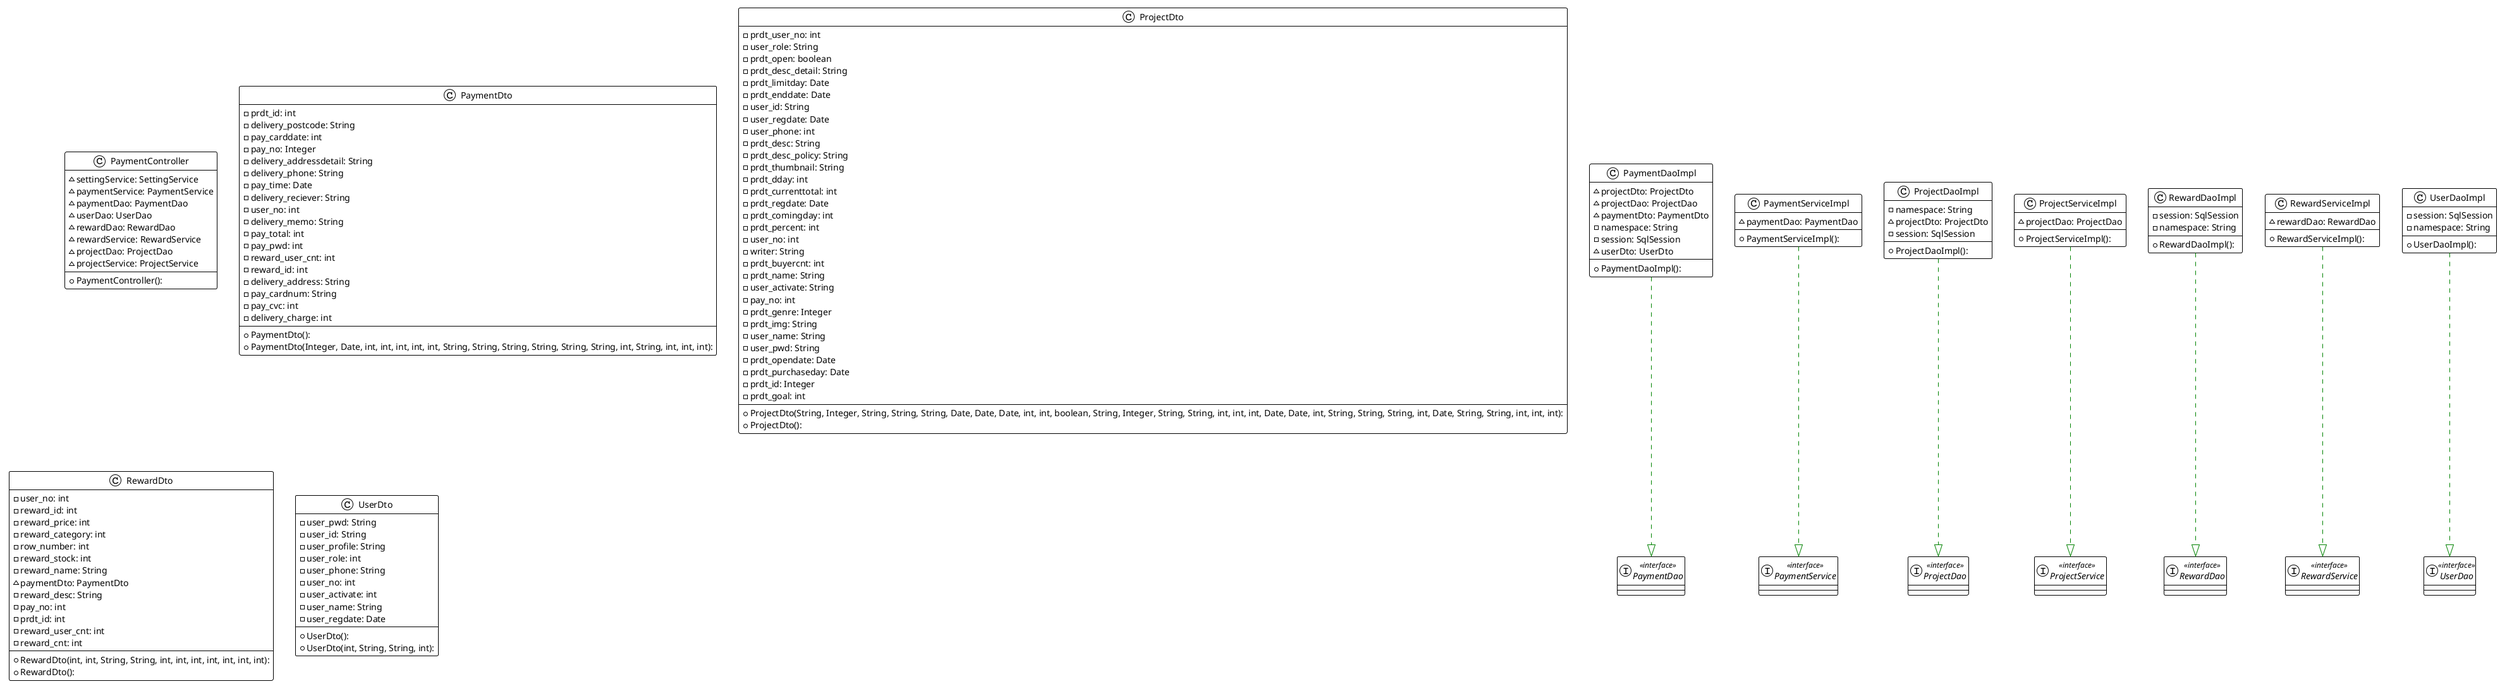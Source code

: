 @startuml

!theme plain
top to bottom direction
skinparam linetype ortho

class PaymentController {
  + PaymentController(): 
  ~ settingService: SettingService
  ~ paymentService: PaymentService
  ~ paymentDao: PaymentDao
  ~ userDao: UserDao
  ~ rewardDao: RewardDao
  ~ rewardService: RewardService
  ~ projectDao: ProjectDao
  ~ projectService: ProjectService
}
interface PaymentDao << interface >>
class PaymentDaoImpl {
  + PaymentDaoImpl(): 
  ~ projectDto: ProjectDto
  ~ projectDao: ProjectDao
  ~ paymentDto: PaymentDto
  - namespace: String
  - session: SqlSession
  ~ userDto: UserDto
}
class PaymentDto {
  + PaymentDto(): 
  + PaymentDto(Integer, Date, int, int, int, int, int, String, String, String, String, String, String, int, String, int, int, int): 
  - prdt_id: int
  - delivery_postcode: String
  - pay_carddate: int
  - pay_no: Integer
  - delivery_addressdetail: String
  - delivery_phone: String
  - pay_time: Date
  - delivery_reciever: String
  - user_no: int
  - delivery_memo: String
  - pay_total: int
  - pay_pwd: int
  - reward_user_cnt: int
  - reward_id: int
  - delivery_address: String
  - pay_cardnum: String
  - pay_cvc: int
  - delivery_charge: int
}
interface PaymentService << interface >>
class PaymentServiceImpl {
  + PaymentServiceImpl(): 
  ~ paymentDao: PaymentDao
}
interface ProjectDao << interface >>
class ProjectDaoImpl {
  + ProjectDaoImpl(): 
  - namespace: String
  ~ projectDto: ProjectDto
  - session: SqlSession
}
class ProjectDto {
  + ProjectDto(String, Integer, String, String, String, Date, Date, Date, int, int, boolean, String, Integer, String, String, int, int, int, Date, Date, int, String, String, String, int, Date, String, String, int, int, int): 
  + ProjectDto(): 
  - prdt_user_no: int
  - user_role: String
  - prdt_open: boolean
  - prdt_desc_detail: String
  - prdt_limitday: Date
  - prdt_enddate: Date
  - user_id: String
  - user_regdate: Date
  - user_phone: int
  - prdt_desc: String
  - prdt_desc_policy: String
  - prdt_thumbnail: String
  - prdt_dday: int
  - prdt_currenttotal: int
  - prdt_regdate: Date
  - prdt_comingday: int
  - prdt_percent: int
  - user_no: int
  - writer: String
  - prdt_buyercnt: int
  - prdt_name: String
  - user_activate: String
  - pay_no: int
  - prdt_genre: Integer
  - prdt_img: String
  - user_name: String
  - user_pwd: String
  - prdt_opendate: Date
  - prdt_purchaseday: Date
  - prdt_id: Integer
  - prdt_goal: int
}
interface ProjectService << interface >>
class ProjectServiceImpl {
  + ProjectServiceImpl(): 
  ~ projectDao: ProjectDao
}
interface RewardDao << interface >>
class RewardDaoImpl {
  + RewardDaoImpl(): 
  - session: SqlSession
  - namespace: String
}
class RewardDto {
  + RewardDto(int, int, String, String, int, int, int, int, int, int, int): 
  + RewardDto(): 
  - user_no: int
  - reward_id: int
  - reward_price: int
  - reward_category: int
  - row_number: int
  - reward_stock: int
  - reward_name: String
  ~ paymentDto: PaymentDto
  - reward_desc: String
  - pay_no: int
  - prdt_id: int
  - reward_user_cnt: int
  - reward_cnt: int
}
interface RewardService << interface >>
class RewardServiceImpl {
  + RewardServiceImpl(): 
  ~ rewardDao: RewardDao
}
interface UserDao << interface >>
class UserDaoImpl {
  + UserDaoImpl(): 
  - session: SqlSession
  - namespace: String
}
class UserDto {
  + UserDto(): 
  + UserDto(int, String, String, int): 
  - user_pwd: String
  - user_id: String
  - user_profile: String
  - user_role: int
  - user_phone: String
  - user_no: int
  - user_activate: int
  - user_name: String
  - user_regdate: Date
}

PaymentDaoImpl      -[#008200,dashed]-^  PaymentDao         
PaymentServiceImpl  -[#008200,dashed]-^  PaymentService     
ProjectDaoImpl      -[#008200,dashed]-^  ProjectDao         
ProjectServiceImpl  -[#008200,dashed]-^  ProjectService     
RewardDaoImpl       -[#008200,dashed]-^  RewardDao          
RewardServiceImpl   -[#008200,dashed]-^  RewardService      
UserDaoImpl         -[#008200,dashed]-^  UserDao            
@enduml
